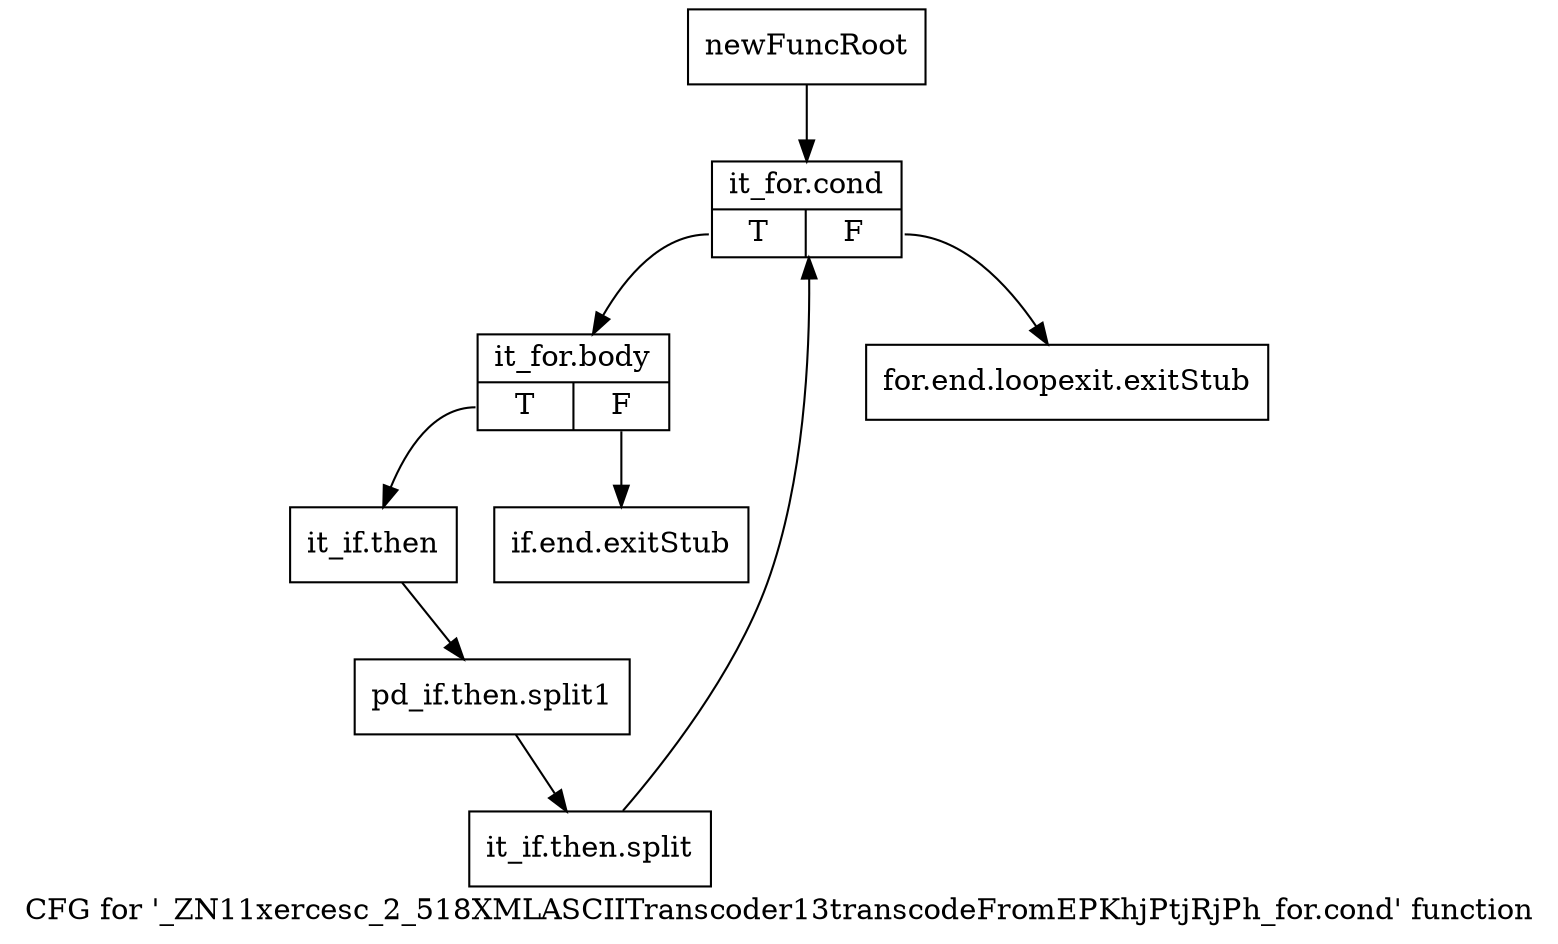 digraph "CFG for '_ZN11xercesc_2_518XMLASCIITranscoder13transcodeFromEPKhjPtjRjPh_for.cond' function" {
	label="CFG for '_ZN11xercesc_2_518XMLASCIITranscoder13transcodeFromEPKhjPtjRjPh_for.cond' function";

	Node0x9ac34d0 [shape=record,label="{newFuncRoot}"];
	Node0x9ac34d0 -> Node0x9ade330;
	Node0x9ade290 [shape=record,label="{for.end.loopexit.exitStub}"];
	Node0x9ade2e0 [shape=record,label="{if.end.exitStub}"];
	Node0x9ade330 [shape=record,label="{it_for.cond|{<s0>T|<s1>F}}"];
	Node0x9ade330:s0 -> Node0x9ade380;
	Node0x9ade330:s1 -> Node0x9ade290;
	Node0x9ade380 [shape=record,label="{it_for.body|{<s0>T|<s1>F}}"];
	Node0x9ade380:s0 -> Node0x9ade3d0;
	Node0x9ade380:s1 -> Node0x9ade2e0;
	Node0x9ade3d0 [shape=record,label="{it_if.then}"];
	Node0x9ade3d0 -> Node0xcf225c0;
	Node0xcf225c0 [shape=record,label="{pd_if.then.split1}"];
	Node0xcf225c0 -> Node0xcf23790;
	Node0xcf23790 [shape=record,label="{it_if.then.split}"];
	Node0xcf23790 -> Node0x9ade330;
}
